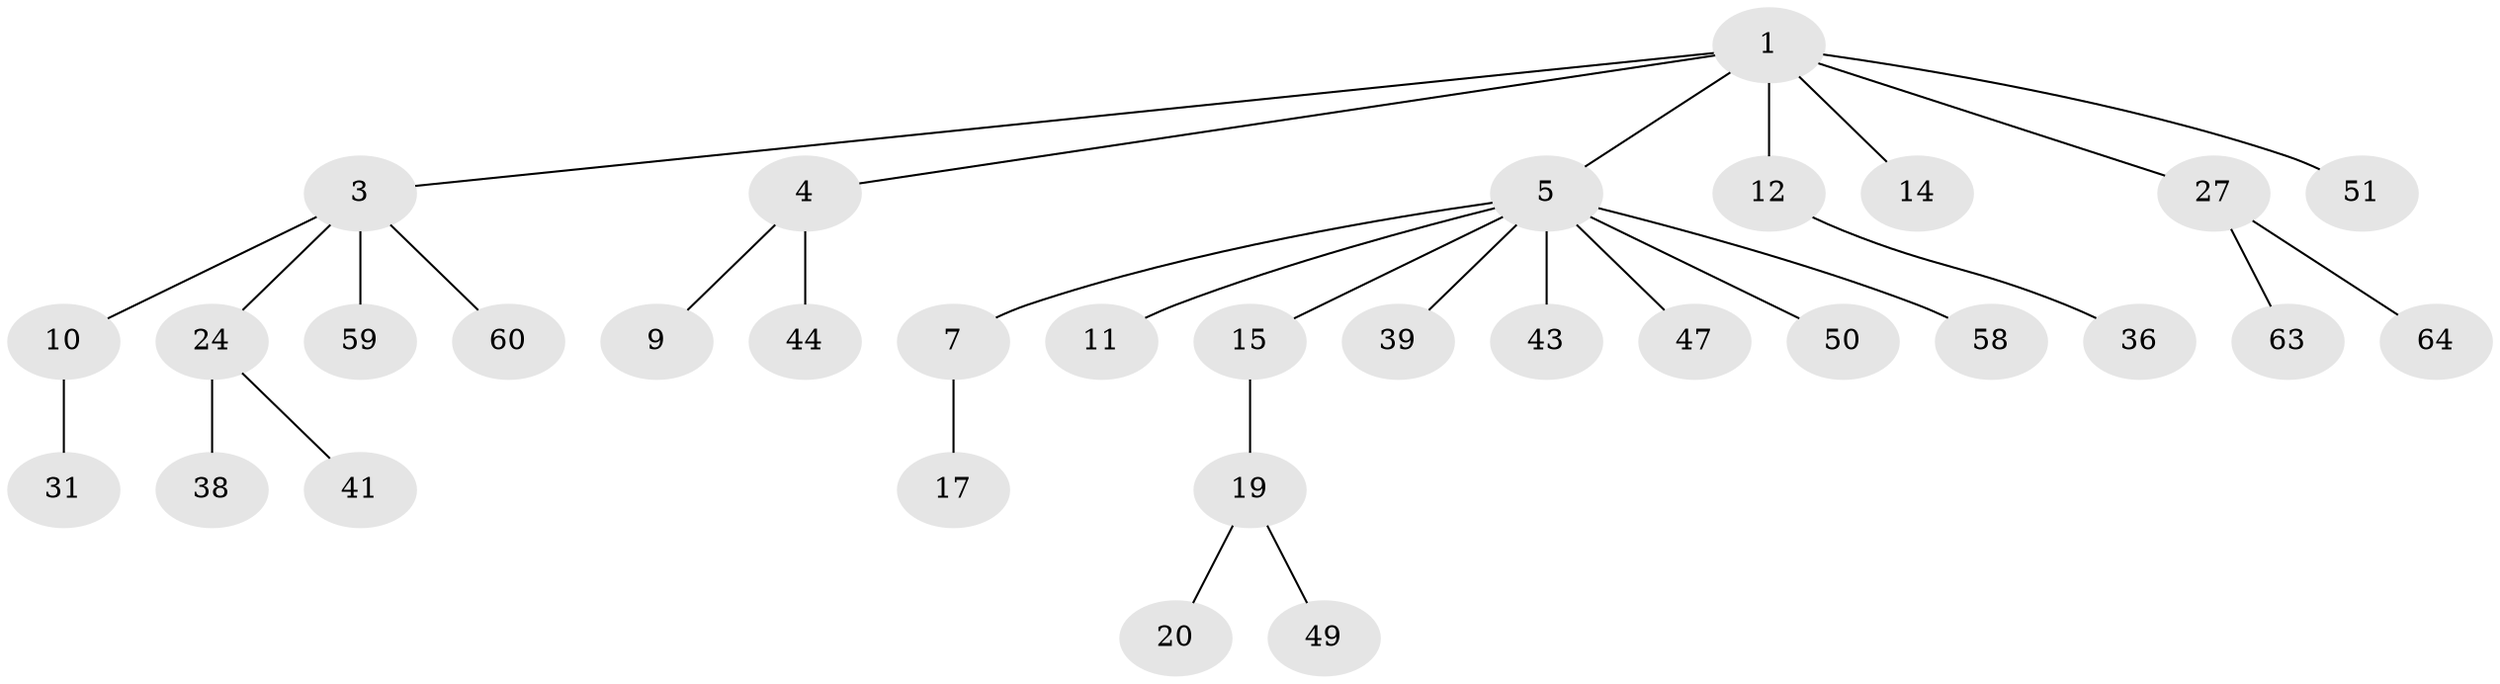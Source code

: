 // original degree distribution, {4: 0.078125, 5: 0.03125, 3: 0.09375, 8: 0.015625, 2: 0.3125, 1: 0.46875}
// Generated by graph-tools (version 1.1) at 2025/15/03/09/25 04:15:31]
// undirected, 32 vertices, 31 edges
graph export_dot {
graph [start="1"]
  node [color=gray90,style=filled];
  1 [super="+2"];
  3 [super="+23+16"];
  4;
  5 [super="+6+46+8+22"];
  7;
  9 [super="+34"];
  10 [super="+26"];
  11;
  12 [super="+32"];
  14 [super="+57"];
  15;
  17;
  19 [super="+21"];
  20 [super="+42"];
  24 [super="+35"];
  27 [super="+56+29"];
  31;
  36 [super="+55"];
  38;
  39 [super="+53"];
  41 [super="+61"];
  43;
  44;
  47;
  49;
  50;
  51;
  58;
  59;
  60;
  63;
  64;
  1 -- 3;
  1 -- 12;
  1 -- 51;
  1 -- 4;
  1 -- 5;
  1 -- 27;
  1 -- 14;
  3 -- 10;
  3 -- 24;
  3 -- 59;
  3 -- 60;
  4 -- 9;
  4 -- 44;
  5 -- 7;
  5 -- 15;
  5 -- 47;
  5 -- 11;
  5 -- 50;
  5 -- 39;
  5 -- 58;
  5 -- 43;
  7 -- 17;
  10 -- 31;
  12 -- 36;
  15 -- 19;
  19 -- 20;
  19 -- 49;
  24 -- 41;
  24 -- 38;
  27 -- 63;
  27 -- 64;
}
